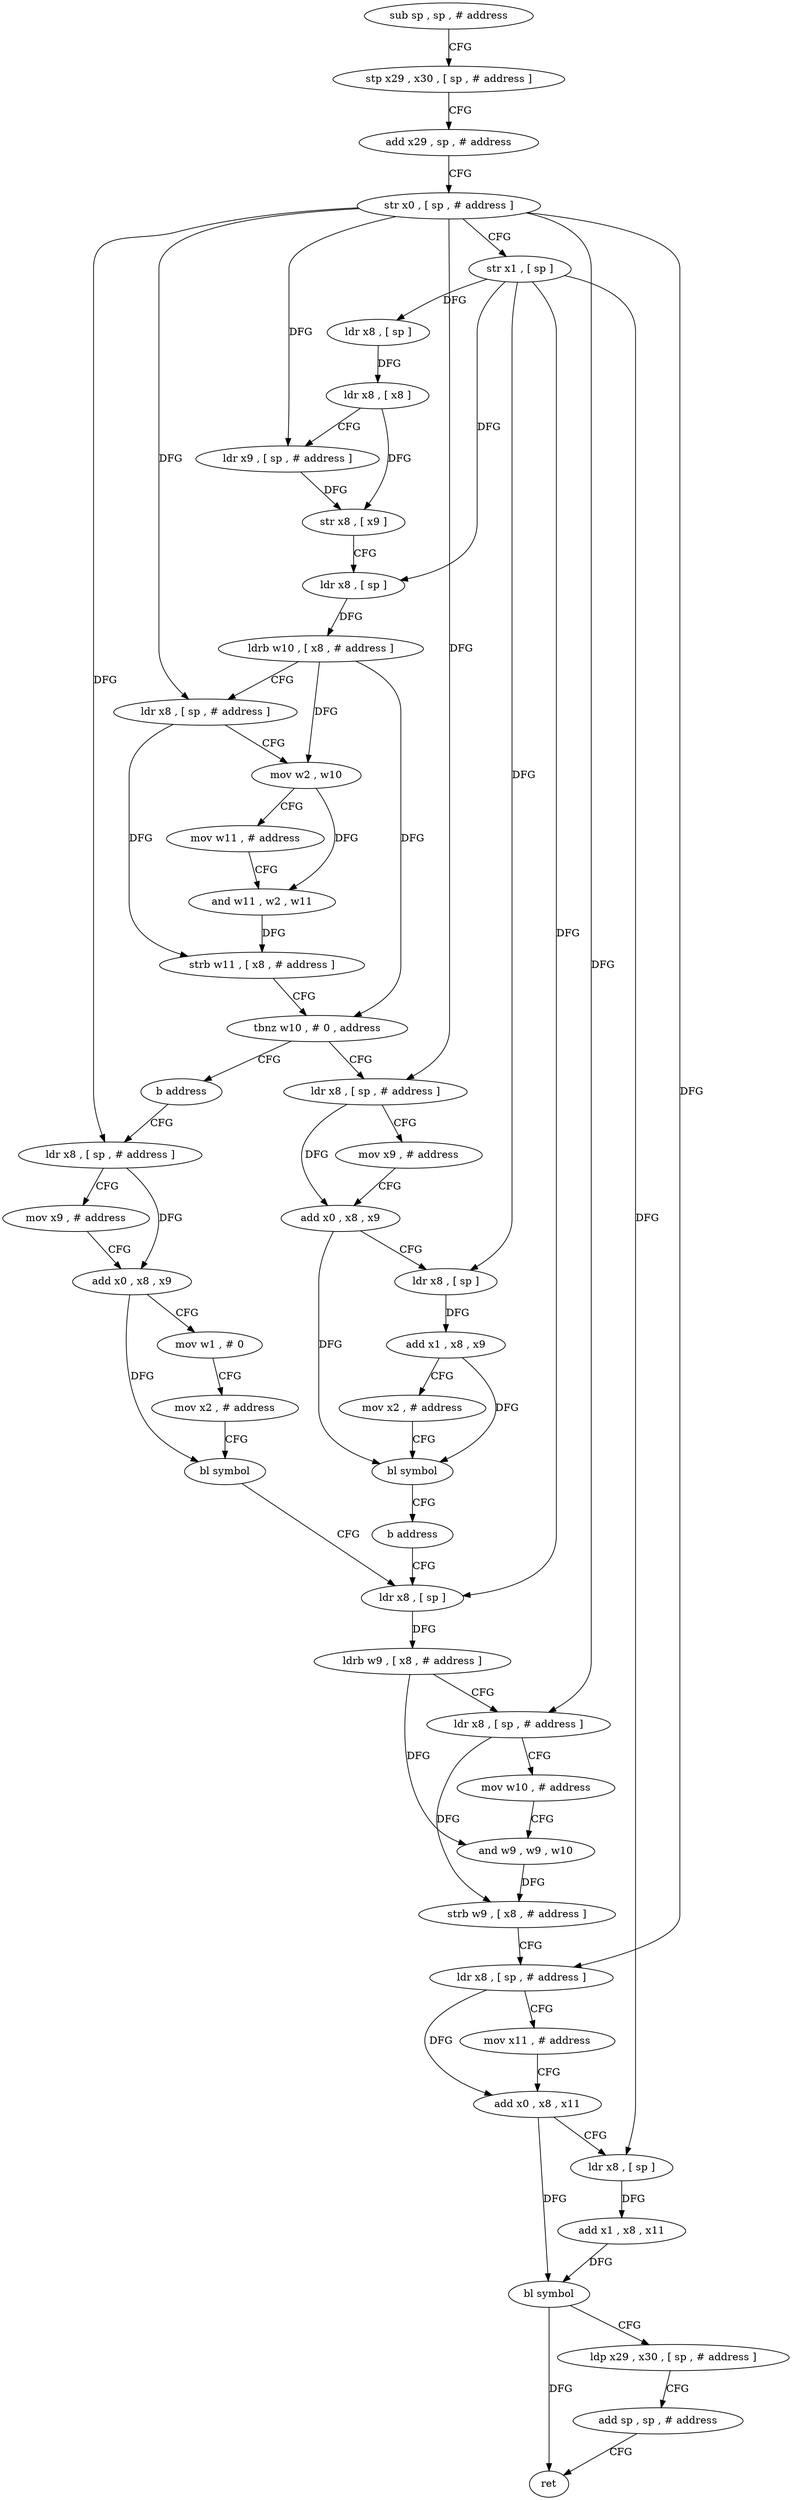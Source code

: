 digraph "func" {
"4321176" [label = "sub sp , sp , # address" ]
"4321180" [label = "stp x29 , x30 , [ sp , # address ]" ]
"4321184" [label = "add x29 , sp , # address" ]
"4321188" [label = "str x0 , [ sp , # address ]" ]
"4321192" [label = "str x1 , [ sp ]" ]
"4321196" [label = "ldr x8 , [ sp ]" ]
"4321200" [label = "ldr x8 , [ x8 ]" ]
"4321204" [label = "ldr x9 , [ sp , # address ]" ]
"4321208" [label = "str x8 , [ x9 ]" ]
"4321212" [label = "ldr x8 , [ sp ]" ]
"4321216" [label = "ldrb w10 , [ x8 , # address ]" ]
"4321220" [label = "ldr x8 , [ sp , # address ]" ]
"4321224" [label = "mov w2 , w10" ]
"4321228" [label = "mov w11 , # address" ]
"4321232" [label = "and w11 , w2 , w11" ]
"4321236" [label = "strb w11 , [ x8 , # address ]" ]
"4321240" [label = "tbnz w10 , # 0 , address" ]
"4321248" [label = "ldr x8 , [ sp , # address ]" ]
"4321244" [label = "b address" ]
"4321252" [label = "mov x9 , # address" ]
"4321256" [label = "add x0 , x8 , x9" ]
"4321260" [label = "ldr x8 , [ sp ]" ]
"4321264" [label = "add x1 , x8 , x9" ]
"4321268" [label = "mov x2 , # address" ]
"4321272" [label = "bl symbol" ]
"4321276" [label = "b address" ]
"4321304" [label = "ldr x8 , [ sp ]" ]
"4321280" [label = "ldr x8 , [ sp , # address ]" ]
"4321308" [label = "ldrb w9 , [ x8 , # address ]" ]
"4321312" [label = "ldr x8 , [ sp , # address ]" ]
"4321316" [label = "mov w10 , # address" ]
"4321320" [label = "and w9 , w9 , w10" ]
"4321324" [label = "strb w9 , [ x8 , # address ]" ]
"4321328" [label = "ldr x8 , [ sp , # address ]" ]
"4321332" [label = "mov x11 , # address" ]
"4321336" [label = "add x0 , x8 , x11" ]
"4321340" [label = "ldr x8 , [ sp ]" ]
"4321344" [label = "add x1 , x8 , x11" ]
"4321348" [label = "bl symbol" ]
"4321352" [label = "ldp x29 , x30 , [ sp , # address ]" ]
"4321356" [label = "add sp , sp , # address" ]
"4321360" [label = "ret" ]
"4321284" [label = "mov x9 , # address" ]
"4321288" [label = "add x0 , x8 , x9" ]
"4321292" [label = "mov w1 , # 0" ]
"4321296" [label = "mov x2 , # address" ]
"4321300" [label = "bl symbol" ]
"4321176" -> "4321180" [ label = "CFG" ]
"4321180" -> "4321184" [ label = "CFG" ]
"4321184" -> "4321188" [ label = "CFG" ]
"4321188" -> "4321192" [ label = "CFG" ]
"4321188" -> "4321204" [ label = "DFG" ]
"4321188" -> "4321220" [ label = "DFG" ]
"4321188" -> "4321248" [ label = "DFG" ]
"4321188" -> "4321312" [ label = "DFG" ]
"4321188" -> "4321328" [ label = "DFG" ]
"4321188" -> "4321280" [ label = "DFG" ]
"4321192" -> "4321196" [ label = "DFG" ]
"4321192" -> "4321212" [ label = "DFG" ]
"4321192" -> "4321260" [ label = "DFG" ]
"4321192" -> "4321304" [ label = "DFG" ]
"4321192" -> "4321340" [ label = "DFG" ]
"4321196" -> "4321200" [ label = "DFG" ]
"4321200" -> "4321204" [ label = "CFG" ]
"4321200" -> "4321208" [ label = "DFG" ]
"4321204" -> "4321208" [ label = "DFG" ]
"4321208" -> "4321212" [ label = "CFG" ]
"4321212" -> "4321216" [ label = "DFG" ]
"4321216" -> "4321220" [ label = "CFG" ]
"4321216" -> "4321224" [ label = "DFG" ]
"4321216" -> "4321240" [ label = "DFG" ]
"4321220" -> "4321224" [ label = "CFG" ]
"4321220" -> "4321236" [ label = "DFG" ]
"4321224" -> "4321228" [ label = "CFG" ]
"4321224" -> "4321232" [ label = "DFG" ]
"4321228" -> "4321232" [ label = "CFG" ]
"4321232" -> "4321236" [ label = "DFG" ]
"4321236" -> "4321240" [ label = "CFG" ]
"4321240" -> "4321248" [ label = "CFG" ]
"4321240" -> "4321244" [ label = "CFG" ]
"4321248" -> "4321252" [ label = "CFG" ]
"4321248" -> "4321256" [ label = "DFG" ]
"4321244" -> "4321280" [ label = "CFG" ]
"4321252" -> "4321256" [ label = "CFG" ]
"4321256" -> "4321260" [ label = "CFG" ]
"4321256" -> "4321272" [ label = "DFG" ]
"4321260" -> "4321264" [ label = "DFG" ]
"4321264" -> "4321268" [ label = "CFG" ]
"4321264" -> "4321272" [ label = "DFG" ]
"4321268" -> "4321272" [ label = "CFG" ]
"4321272" -> "4321276" [ label = "CFG" ]
"4321276" -> "4321304" [ label = "CFG" ]
"4321304" -> "4321308" [ label = "DFG" ]
"4321280" -> "4321284" [ label = "CFG" ]
"4321280" -> "4321288" [ label = "DFG" ]
"4321308" -> "4321312" [ label = "CFG" ]
"4321308" -> "4321320" [ label = "DFG" ]
"4321312" -> "4321316" [ label = "CFG" ]
"4321312" -> "4321324" [ label = "DFG" ]
"4321316" -> "4321320" [ label = "CFG" ]
"4321320" -> "4321324" [ label = "DFG" ]
"4321324" -> "4321328" [ label = "CFG" ]
"4321328" -> "4321332" [ label = "CFG" ]
"4321328" -> "4321336" [ label = "DFG" ]
"4321332" -> "4321336" [ label = "CFG" ]
"4321336" -> "4321340" [ label = "CFG" ]
"4321336" -> "4321348" [ label = "DFG" ]
"4321340" -> "4321344" [ label = "DFG" ]
"4321344" -> "4321348" [ label = "DFG" ]
"4321348" -> "4321352" [ label = "CFG" ]
"4321348" -> "4321360" [ label = "DFG" ]
"4321352" -> "4321356" [ label = "CFG" ]
"4321356" -> "4321360" [ label = "CFG" ]
"4321284" -> "4321288" [ label = "CFG" ]
"4321288" -> "4321292" [ label = "CFG" ]
"4321288" -> "4321300" [ label = "DFG" ]
"4321292" -> "4321296" [ label = "CFG" ]
"4321296" -> "4321300" [ label = "CFG" ]
"4321300" -> "4321304" [ label = "CFG" ]
}
